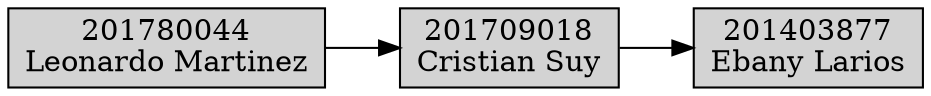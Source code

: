 digraph {
rankdir=LR;
node [style=filled];
  201780044 [label="201780044\nLeonardo Martinez" shape=box];
  201709018 [label="201709018\nCristian Suy" shape=box];
  201403877 [label="201403877\nEbany Larios" shape=box];
  201780044 -> 201709018;
  201709018 -> 201403877;
}
